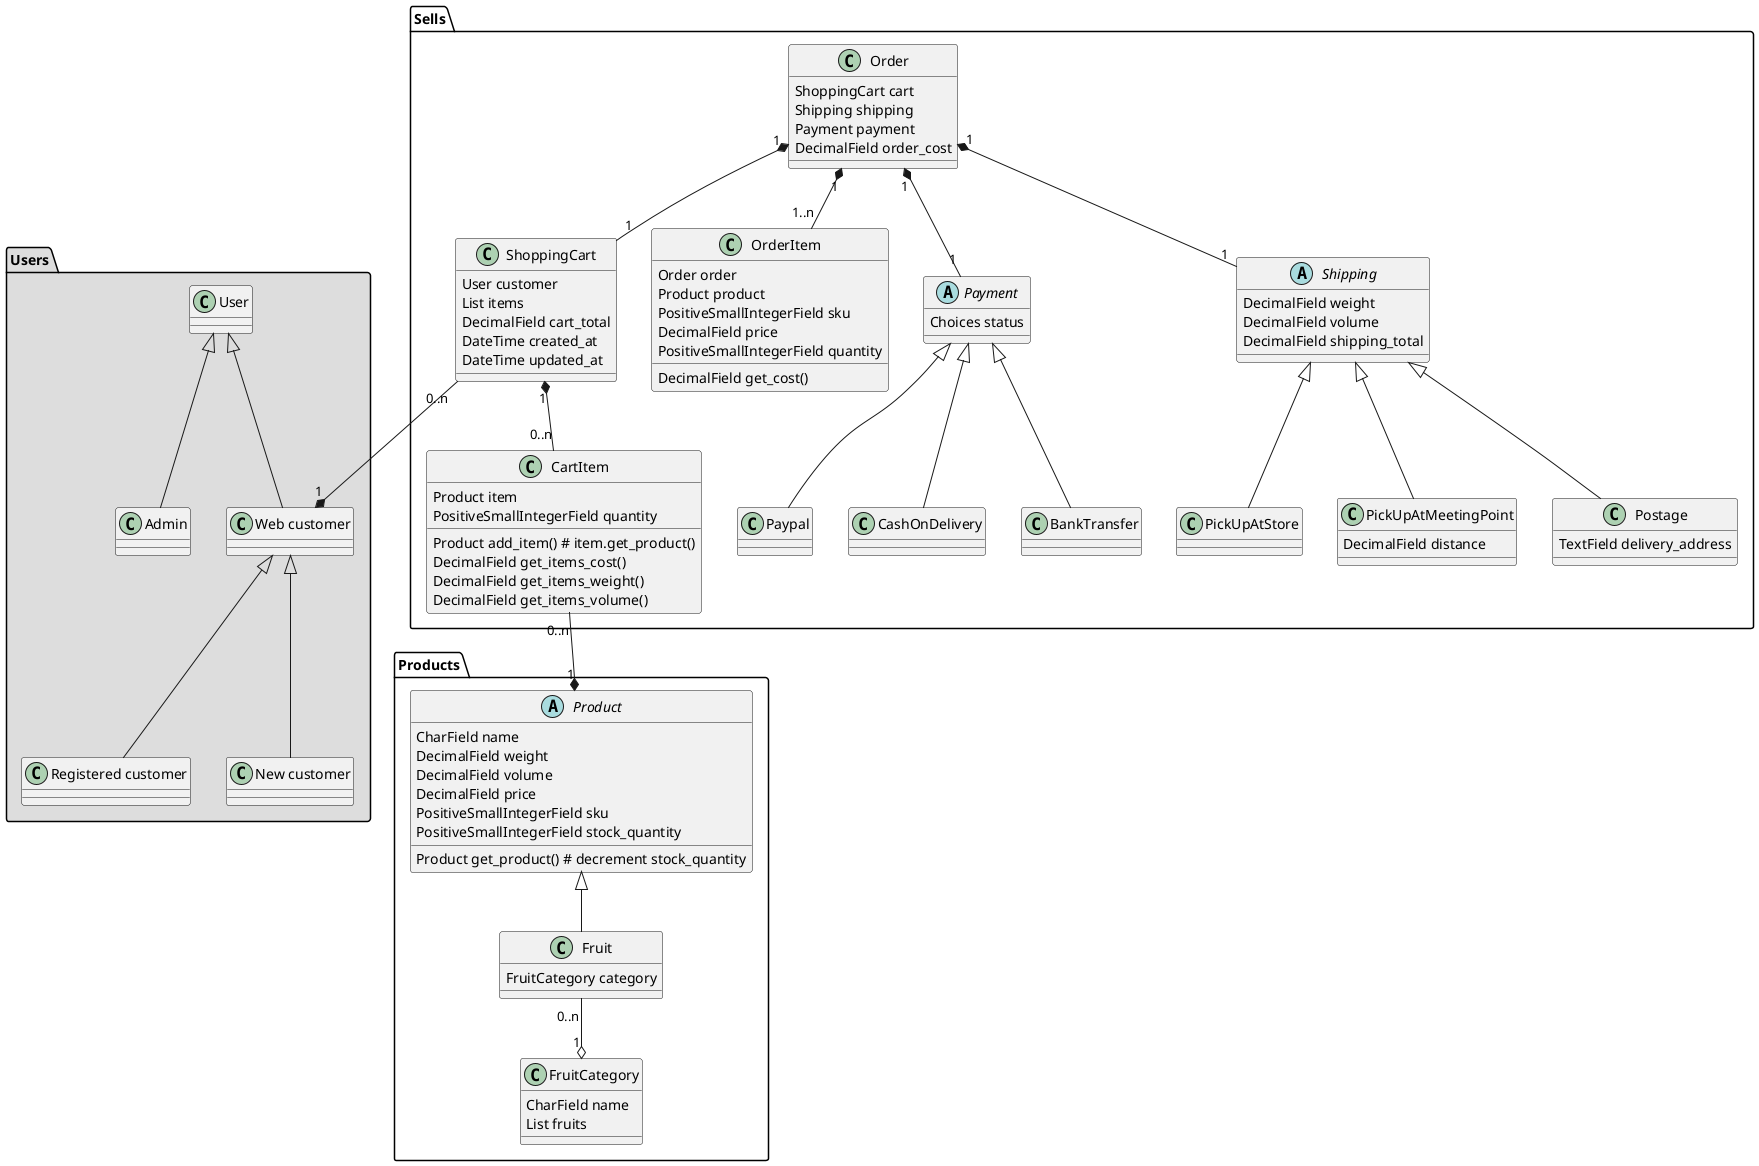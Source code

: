 @startuml

package "Users" #DDDDDD {
    class "User" as user
    class "Web customer" as wc
    class "Registered customer" as rc
    class "New customer" as nc
    class "Admin" as admin
    user <|-- admin
    user <|-- wc
    wc <|-- nc
    wc <|-- rc
}

package Products {
    abstract class Product {
        CharField name
        DecimalField weight
        DecimalField volume
        DecimalField price
        PositiveSmallIntegerField sku
        PositiveSmallIntegerField stock_quantity
        Product get_product() # decrement stock_quantity
    }
    class Fruit extends Product {
        FruitCategory category
    }
    class FruitCategory {
        CharField name
        List fruits
    }
    Fruit "0..n" --o "1" FruitCategory
}

package Sells {
    class ShoppingCart {
        User customer
        List items
        DecimalField cart_total
        DateTime created_at
        DateTime updated_at
    }
    ShoppingCart "0..n" --* "1" wc
    class CartItem {
        Product item
        PositiveSmallIntegerField quantity

        Product add_item() # item.get_product()
        DecimalField get_items_cost()
        DecimalField get_items_weight()
        DecimalField get_items_volume()
    }
    class Order {
        ShoppingCart cart
        Shipping shipping
        Payment payment
        DecimalField order_cost
    }
    class OrderItem {
        Order order
        Product product
        PositiveSmallIntegerField sku
        DecimalField price
        PositiveSmallIntegerField quantity
        DecimalField get_cost()
    }
    abstract class Payment {
        Choices status
    }
    class Paypal extends Payment {
    }
    class CashOnDelivery extends Payment {
    }
    class BankTransfer extends Payment {
    }
    abstract class Shipping {
        DecimalField weight
        DecimalField volume
        DecimalField shipping_total
    }
    class PickUpAtStore extends Shipping{
    }
    class PickUpAtMeetingPoint extends Shipping{
        DecimalField distance
    }
    class Postage extends Shipping{
        TextField delivery_address
    }



  ShoppingCart "1" *-- "0..n" CartItem
  Order "1" *-- "1" ShoppingCart
  Order "1" *-- "1" Payment
  Order "1" *-- "1" Shipping
  Order "1" *-- "1..n" OrderItem

  CartItem "0..n" --* "1" Product

}

@enduml